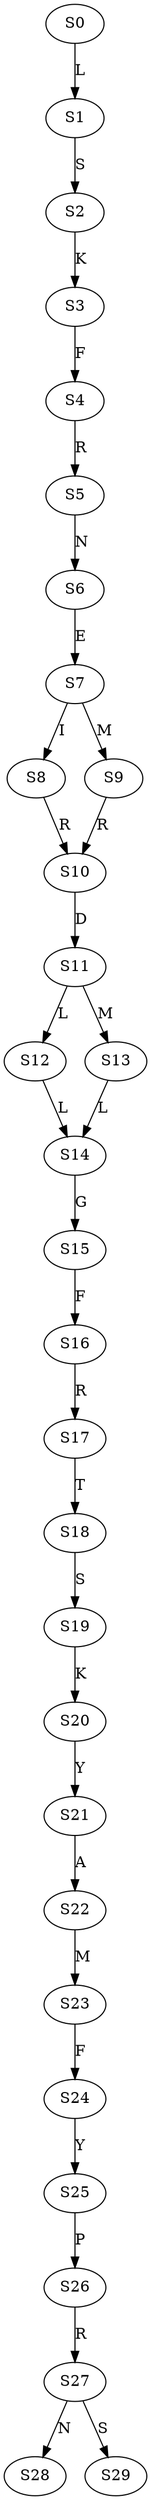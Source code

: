 strict digraph  {
	S0 -> S1 [ label = L ];
	S1 -> S2 [ label = S ];
	S2 -> S3 [ label = K ];
	S3 -> S4 [ label = F ];
	S4 -> S5 [ label = R ];
	S5 -> S6 [ label = N ];
	S6 -> S7 [ label = E ];
	S7 -> S8 [ label = I ];
	S7 -> S9 [ label = M ];
	S8 -> S10 [ label = R ];
	S9 -> S10 [ label = R ];
	S10 -> S11 [ label = D ];
	S11 -> S12 [ label = L ];
	S11 -> S13 [ label = M ];
	S12 -> S14 [ label = L ];
	S13 -> S14 [ label = L ];
	S14 -> S15 [ label = G ];
	S15 -> S16 [ label = F ];
	S16 -> S17 [ label = R ];
	S17 -> S18 [ label = T ];
	S18 -> S19 [ label = S ];
	S19 -> S20 [ label = K ];
	S20 -> S21 [ label = Y ];
	S21 -> S22 [ label = A ];
	S22 -> S23 [ label = M ];
	S23 -> S24 [ label = F ];
	S24 -> S25 [ label = Y ];
	S25 -> S26 [ label = P ];
	S26 -> S27 [ label = R ];
	S27 -> S28 [ label = N ];
	S27 -> S29 [ label = S ];
}
